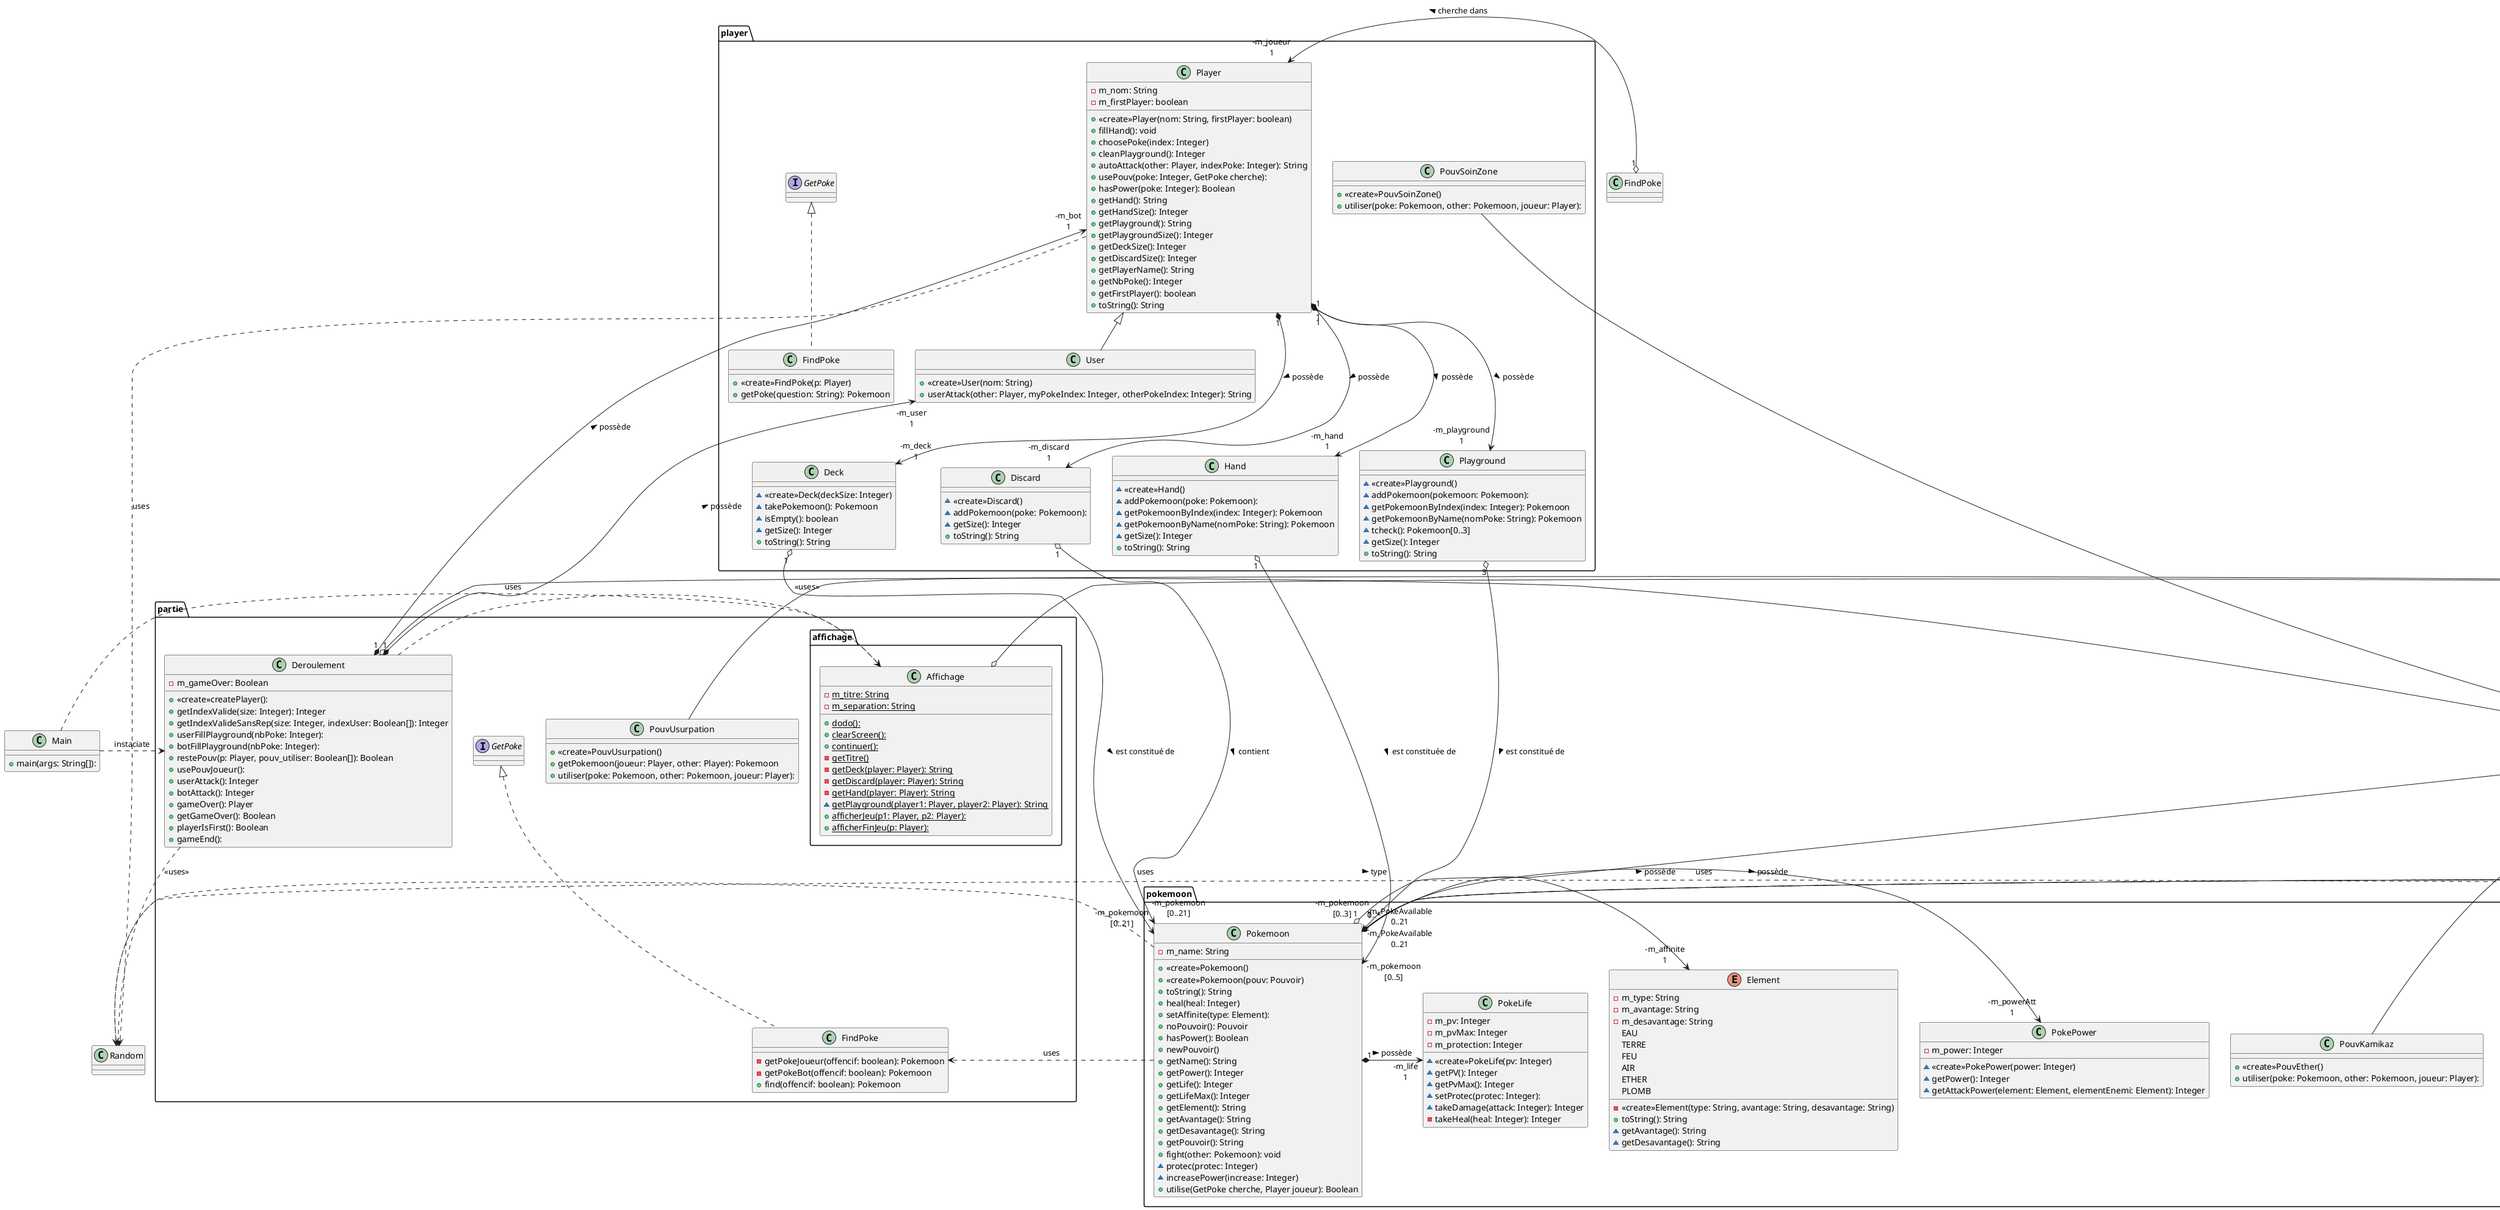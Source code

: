 @startuml semaine4

package pouvoir {
    abstract class Pouvoir{
        -m_nom: String
        -m_desc: String
        -m_unique: Boolean
        -m_offencif: Boolean
        #«create»Pouvoir(nom: String, desc: String, unique: Boolean, offencif: Boolean)
        +{abstract} utiliser(Poke: Pokemoon, other: Pokemoon, joeur: Player):
        +getNom(): String
        +getDesc(): String
        +getUnique(): Boolean
        +getOffencif(): Boolean
        +toString(): String
    }
}


package partie{
    package affichage{
        class Affichage{
            -{static}m_titre: String
            -{static}m_separation: String
            +{static}dodo():
            +{static}clearScreen():
            +{static}continuer():
            -{static}getTitre()
            -{static}getDeck(player: Player): String
            -{static}getDiscard(player: Player): String
            -{static}getHand(player: Player): String
            ~{static}getPlayground(player1: Player, player2: Player): String
            +{static}afficherJeu(p1: Player, p2: Player):
            +{static}afficherFinJeu(p: Player):
        }
    }

    class FindPoke implements GetPoke{
        -getPokeJoueur(offencif: boolean): Pokemoon
        -getPokeBot(offencif: boolean): Pokemoon
        +find(offencif: boolean): Pokemoon
    }

    class Deroulement{
        -m_gameOver: Boolean
        +«create»createPlayer(): 
        +getIndexValide(size: Integer): Integer
        +getIndexValideSansRep(size: Integer, indexUser: Boolean[]): Integer
        +userFillPlayground(nbPoke: Integer): 
        +botFillPlayground(nbPoke: Integer): 
        +restePouv(p: Player, pouv_utiliser: Boolean[]): Boolean
        +usePouvJoueur(): 
        +userAttack(): Integer
        +botAttack(): Integer
        +gameOver(): Player
        +getGameOver(): Boolean
        +playerIsFirst(): Boolean
        +gameEnd(): 
    }

    class PouvUsurpation extends pouvoir.Pouvoir {
        +<<create>>PouvUsurpation()
        +getPokemoon(joueur: Player, other: Player): Pokemoon
        +utiliser(poke: Pokemoon, other: Pokemoon, joueur: Player):
    }
}


package player{
    class Deck{
        ~«create»Deck(deckSize: Integer)
        ~takePokemoon(): Pokemoon
        ~isEmpty(): boolean
        ~getSize(): Integer
        +toString(): String
    }

    class Discard{
       ~«create»Discard()
       ~addPokemoon(poke: Pokemoon): 
       ~getSize(): Integer
       +toString(): String
    }

    class FindPoke implements GetPoke{
        +«create»FindPoke(p: Player)
        +getPoke(question: String): Pokemoon
    }

    class Hand{
       ~«create»Hand()
       ~addPokemoon(poke: Pokemoon): 
       ~getPokemoonByIndex(index: Integer): Pokemoon
       ~getPokemoonByName(nomPoke: String): Pokemoon
       ~getSize(): Integer
       +toString(): String
    }

    class Player{
       -m_nom: String
       -m_firstPlayer: boolean
       +«create»Player(nom: String, firstPlayer: boolean)
       +fillHand(): void
       +choosePoke(index: Integer)
       +cleanPlayground(): Integer
       +autoAttack(other: Player, indexPoke: Integer): String
       +usePouv(poke: Integer, GetPoke cherche):
       +hasPower(poke: Integer): Boolean
       +getHand(): String
       +getHandSize(): Integer
       +getPlayground(): String
       +getPlaygroundSize(): Integer
       +getDeckSize(): Integer
       +getDiscardSize(): Integer
       +getPlayerName(): String
       +getNbPoke(): Integer
       +getFirstPlayer(): boolean
       +toString(): String
    }

    class Playground{
        ~«create»Playground()
        ~addPokemoon(pokemoon: Pokemoon): 
        ~getPokemoonByIndex(index: Integer): Pokemoon
        ~getPokemoonByName(nomPoke: String): Pokemoon
        ~tcheck(): Pokemoon[0..3]
        ~getSize(): Integer
        +toString(): String
    }

    class PouvSoinZone extends pouvoir.Pouvoir {
        +<<create>>PouvSoinZone()
        +utiliser(poke: Pokemoon, other: Pokemoon, joueur: Player):
    }

    class User extends Player{
        +<<create>>User(nom: String)
        +userAttack(other: Player, myPokeIndex: Integer, otherPokeIndex: Integer): String
    }
}

package pokemoon{
    enum Element{
        -m_type: String
        -m_avantage: String
        -m_desavantage: String
        EAU
        TERRE
        FEU
        AIR
        ETHER
        PLOMB
        -«create»Element(type: String, avantage: String, desavantage: String)
        +toString(): String
        ~getAvantage(): String
        ~getDesavantage(): String
    }

    interface GetPoke{
        +find(offencif: boolean) : Pokemoon
    }

    class ListPokemoon{
        -{static}m_namePokemoonAvailable: String[0..21]
        -{static}m_namePokemoonTaken: String[0..21]
        +{static}creerPoke():
        +{static}toStringStat(): String
        -{static}getRandomIndex(): Integer
        -{static}getPouv(): Pouvoir
        +{static}getName(): String
        +{static}getPoke(): Pokemoon
        +{static}reset():
    }

    class PokeLife{
        -m_pv: Integer
        -m_pvMax: Integer
        -m_protection: Integer
        ~«create»PokeLife(pv: Integer)
        ~getPV(): Integer
        ~getPvMax(): Integer
        ~setProtec(protec: Integer):
        ~takeDamage(attack: Integer): Integer
        –takeHeal(heal: Integer): Integer
    }

    class Pokemoon{
        -m_name: String
        +«create»Pokemoon()
        +«create»Pokemoon(pouv: Pouvoir)
        +toString(): String
        +heal(heal: Integer)
        +setAffinite(type: Element): 
        +noPouvoir(): Pouvoir
        +hasPower(): Boolean
        +newPouvoir()
        +getName(): String
        +getPower(): Integer
        +getLife(): Integer
        +getLifeMax(): Integer
        +getElement(): String
        +getAvantage(): String
        +getDesavantage(): String
        +getPouvoir(): String
        +fight(other: Pokemoon): void
        ~protec(protec: Integer)
        ~increasePower(increase: Integer)
        +utilise(GetPoke cherche, Player joueur): Boolean
    }

    class PokePower{
        -m_power: Integer
        ~«create»PokePower(power: Integer)
        ~getPower(): Integer
        ~getAttackPower(element: Element, elementEnemi: Element): Integer
    }

    class PouvEther extends pouvoir.Pouvoir{
        +«create»PouvEther()
        +utiliser(poke: Pokemoon, other: Pokemoon, joueur: Player):
    }

    class PouvFerveurGuerriere extends pouvoir.Pouvoir{
        +«create»PouvEther()
        +utiliser(poke: Pokemoon, other: Pokemoon, joueur: Player):
    }

    class PouvKamikaz extends pouvoir.Pouvoir{
        +«create»PouvEther()
        +utiliser(poke: Pokemoon, other: Pokemoon, joueur: Player):
    }

    class PouvPlomb extends pouvoir.Pouvoir{
        +«create»PouvEther()
        +utiliser(poke: Pokemoon, other: Pokemoon, joueur: Player):
    }

    class PouvResistance extends pouvoir.Pouvoir{
        +«create»PouvEther()
        +utiliser(poke: Pokemoon, other: Pokemoon, joueur: Player):
    }

    class PouvSoinSimple extends pouvoir.Pouvoir{
        +«create»PouvEther()
        +utiliser(poke: Pokemoon, other: Pokemoon, joueur: Player):
    }

    class PouvSoinTotal extends pouvoir.Pouvoir{
        +«create»PouvEther()
        +utiliser(poke: Pokemoon, other: Pokemoon, joueur: Player):
    }
}

class Main{
    +main(args: String[]):
}

Main .> Deroulement: «instaciate»
Main .> Affichage: «uses»

Affichage o-> "1\nm_scanf"Scanner

Deroulement "1" *---> "-m_user\n1"User : possède >
Deroulement "1" *---> "-m_bot\n1"Player : possède >
Deroulement .>Random : <<uses>>
Deroulement o-> "1\nm_scanf"Scanner
Deroulement .>Affichage : <<uses>>

Deck "1" o---> "-m_pokemoon\n[0..21]"Pokemoon : est constitué de >

Discard "1" o--->"-m_pokemoon\n[0..21]"Pokemoon: contient >

FindPoke "1" o->"-m_joueur\n1"Player: cherche dans >

Hand "1" o--->"-m_pokemoon\n[0..5]" Pokemoon : est constituée de >

Player "1" *---> "-m_deck\n1"Deck : possède >
Player "1" *---> "-m_hand\n1" Hand : possède >
Player "1" *---> "-m_discard\n1" Discard: possède >
Player "1" *---> "-m_playground\n1"Playground : possède >
Player .> Random : «uses»

Playground "3" o---> "-m_pokemoon\n[0..3]"Pokemoon : est constitué de >


ListPokemoon "1" o->"-m_pouvPokeAvailable\n0..8"Pouvoir: est faite de >
ListPokemoon "1" o->"-m_pouvPokeTaken\n0..8"Pouvoir: est faite de >
ListPokemoon "1" o->"-m_PokeAvailable\n0..21"Pokemoon: est faite de >
ListPokemoon "1" o->"-m_PokeAvailable\n0..21"Pokemoon: est faite de >
ListPokemoon .> Random : «uses»

Pokemoon "1" *-> "-m_life\n1"PokeLife : possède >
Pokemoon "1" *-> "-m_powerAtt\n1"PokePower : possède >
Pokemoon "0..*" *-> "-m_affinite\n1"Element : type >
Pokemoon "1" o-> "-m_pouv\n0..1"Pouvoir : possède >
Pokemoon .> Random : «uses»
Pokemoon .> ListPokemoon : <<uses>>
Pokemoon .> partie.FindPoke : «uses»
@enduml